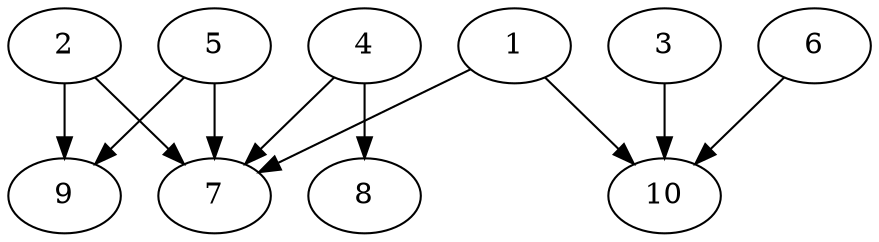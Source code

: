 // DAG automatically generated by daggen at Thu Oct  3 13:58:06 2019
// ./daggen --dot -n 10 --ccr 0.4 --fat 0.9 --regular 0.5 --density 0.6 --mindata 5242880 --maxdata 52428800 
digraph G {
  1 [size="85703680", alpha="0.11", expect_size="34281472"] 
  1 -> 7 [size ="34281472"]
  1 -> 10 [size ="34281472"]
  2 [size="21824000", alpha="0.04", expect_size="8729600"] 
  2 -> 7 [size ="8729600"]
  2 -> 9 [size ="8729600"]
  3 [size="29591040", alpha="0.17", expect_size="11836416"] 
  3 -> 10 [size ="11836416"]
  4 [size="82385920", alpha="0.00", expect_size="32954368"] 
  4 -> 7 [size ="32954368"]
  4 -> 8 [size ="32954368"]
  5 [size="108764160", alpha="0.16", expect_size="43505664"] 
  5 -> 7 [size ="43505664"]
  5 -> 9 [size ="43505664"]
  6 [size="27765760", alpha="0.03", expect_size="11106304"] 
  6 -> 10 [size ="11106304"]
  7 [size="34823680", alpha="0.04", expect_size="13929472"] 
  8 [size="71127040", alpha="0.11", expect_size="28450816"] 
  9 [size="97958400", alpha="0.05", expect_size="39183360"] 
  10 [size="94274560", alpha="0.12", expect_size="37709824"] 
}
